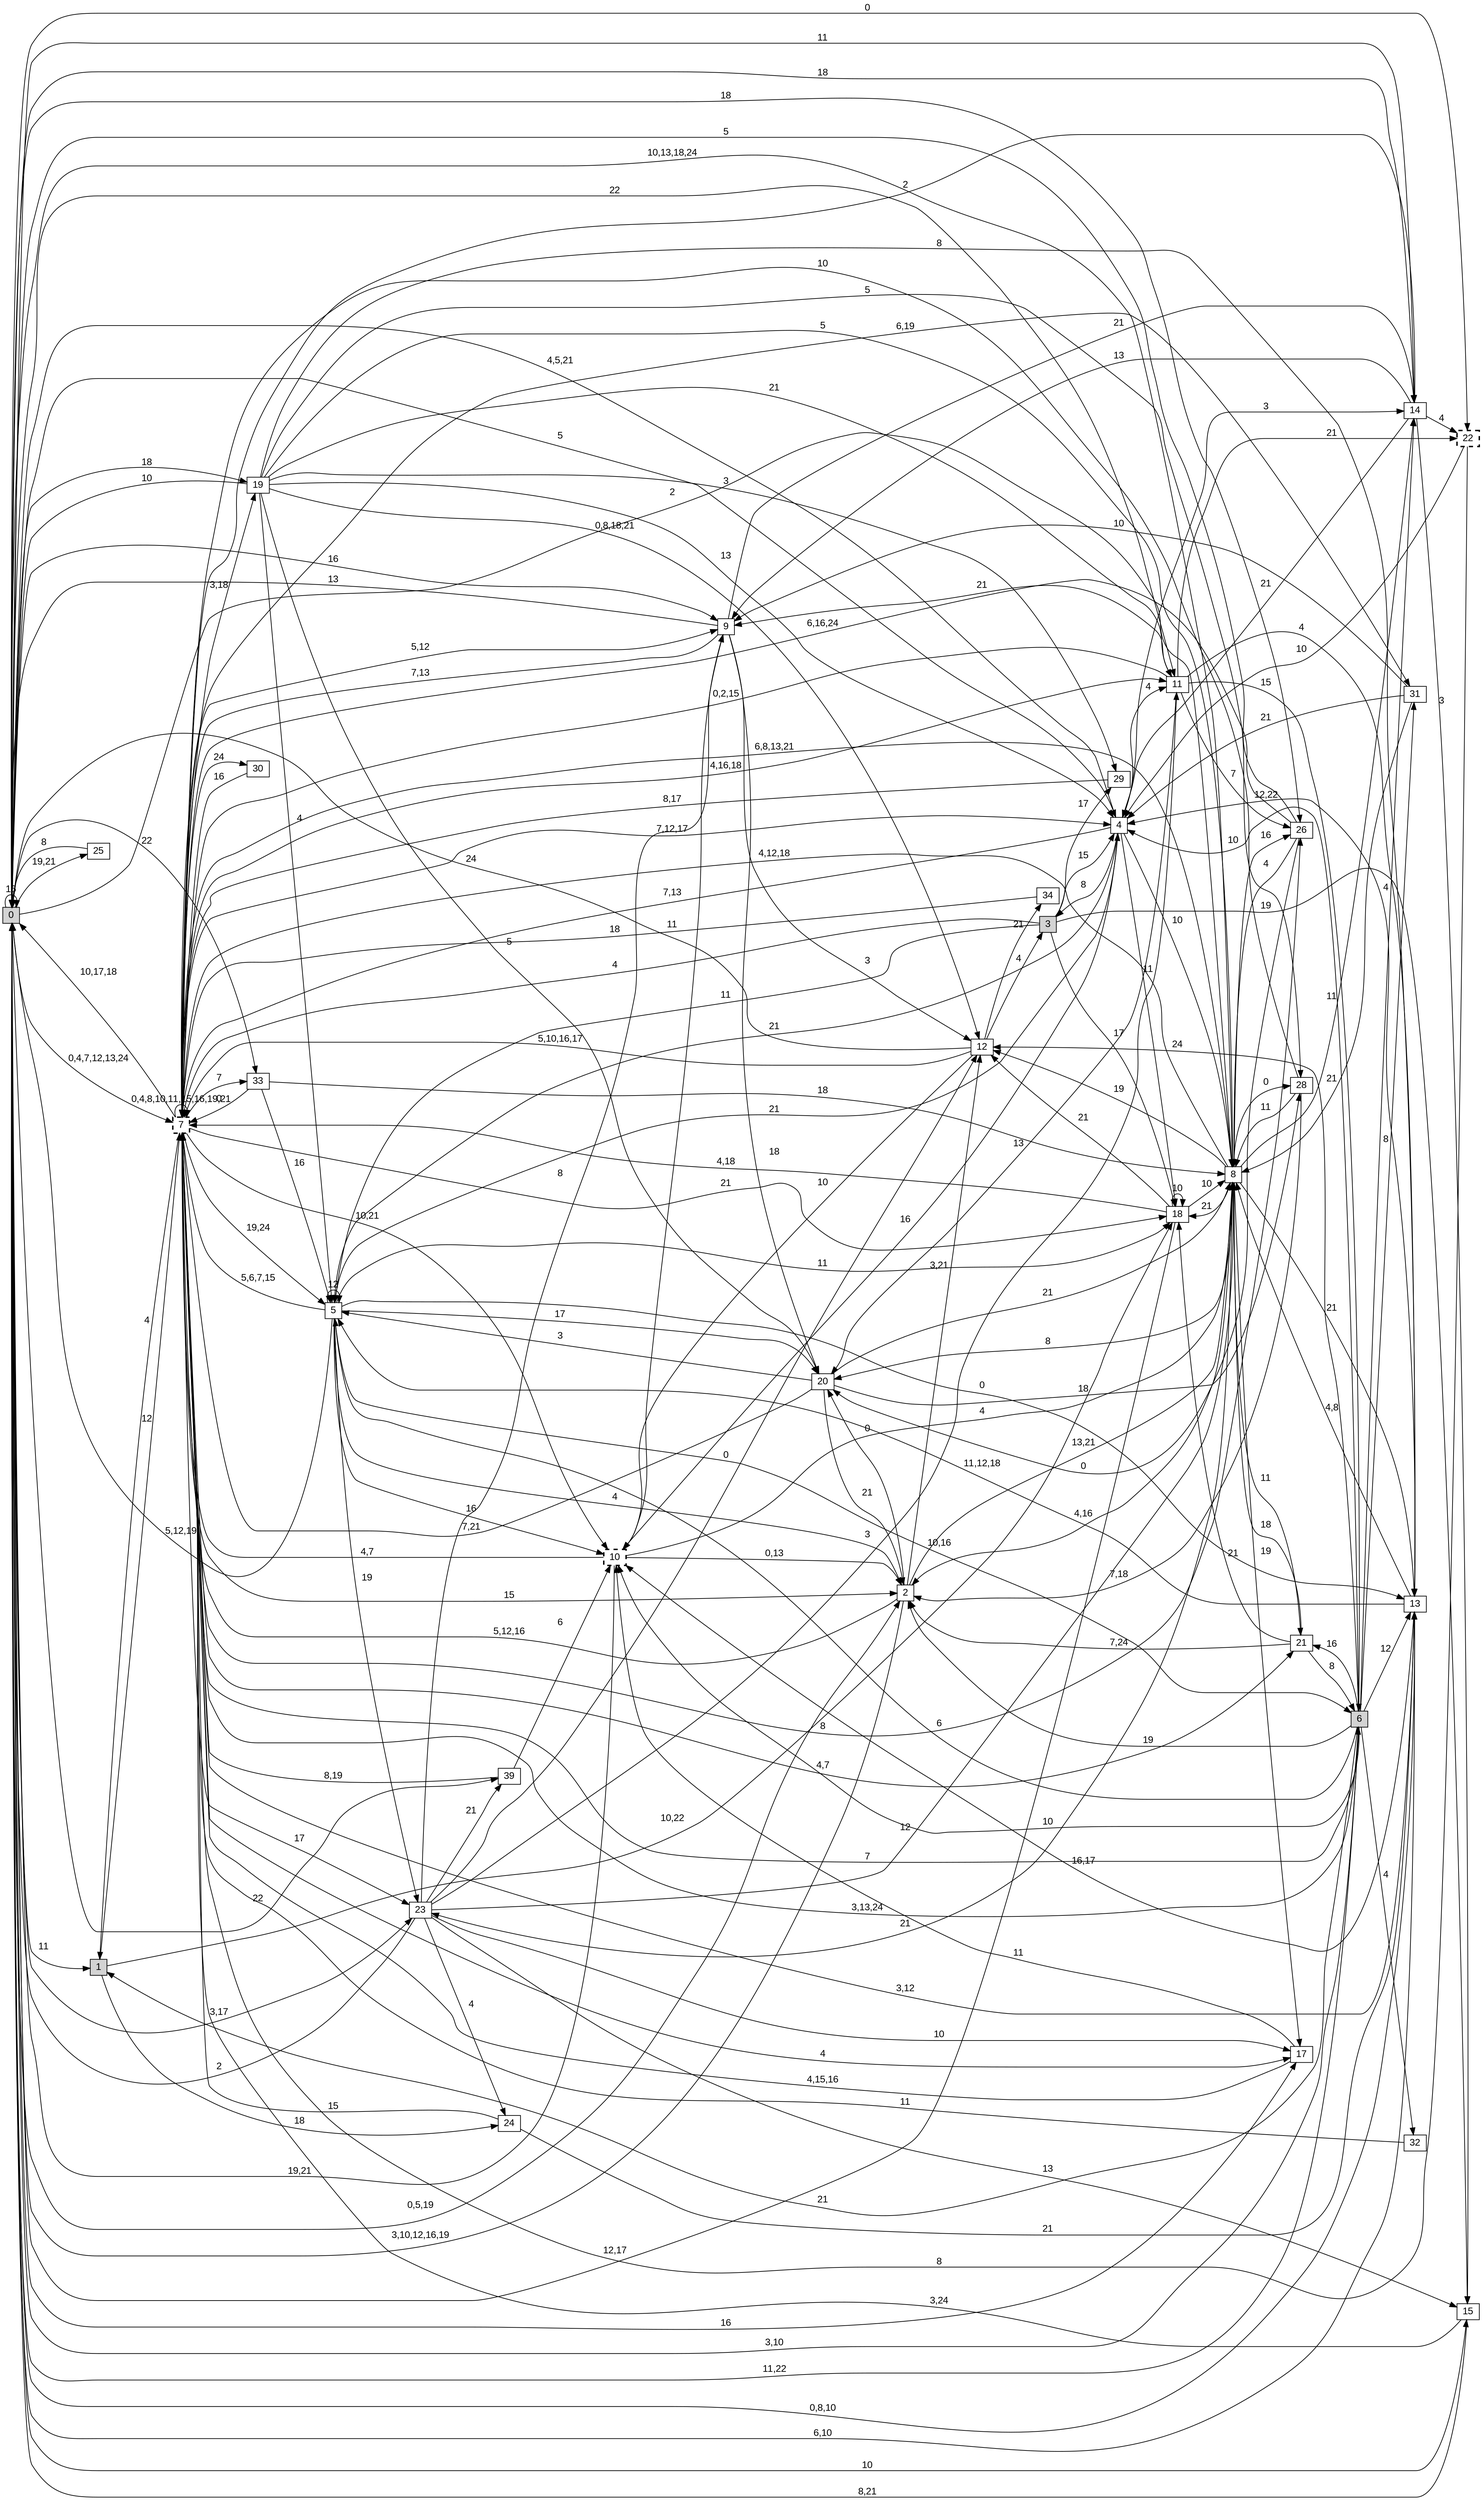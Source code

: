 digraph "NDFA" {
  rankdir=LR
  node [shape=box width=0.1 height=0.1 fontname=Arial]
  edge [fontname=Arial]
/* Estados */
 s0 [label="0" style="filled"] /* I:1 F:0 D:0 */
 s1 [label="1" style="filled"] /* I:1 F:0 D:0 */
 s2 [label="2" ] /* I:0 F:0 D:0 */
 s3 [label="3" style="filled"] /* I:1 F:0 D:0 */
 s4 [label="4" ] /* I:0 F:0 D:0 */
 s5 [label="5" ] /* I:0 F:0 D:0 */
 s6 [label="6" style="filled"] /* I:1 F:0 D:0 */
 s7 [label="7" style="bold,dashed"] /* I:0 F:1 D:0 */
 s8 [label="8" ] /* I:0 F:0 D:0 */
 s9 [label="9" ] /* I:0 F:0 D:0 */
 s10 [label="10" style="bold,dashed"] /* I:0 F:1 D:0 */
 s11 [label="11" ] /* I:0 F:0 D:0 */
 s12 [label="12" ] /* I:0 F:0 D:0 */
 s13 [label="13" ] /* I:0 F:0 D:0 */
 s14 [label="14" ] /* I:0 F:0 D:0 */
 s15 [label="15" ] /* I:0 F:0 D:0 */
 s17 [label="17" ] /* I:0 F:0 D:0 */
 s18 [label="18" ] /* I:0 F:0 D:0 */
 s19 [label="19" ] /* I:0 F:0 D:0 */
 s20 [label="20" ] /* I:0 F:0 D:0 */
 s21 [label="21" ] /* I:0 F:0 D:0 */
 s22 [label="22" style="bold,dashed"] /* I:0 F:1 D:0 */
 s23 [label="23" ] /* I:0 F:0 D:0 */
 s24 [label="24" ] /* I:0 F:0 D:0 */
 s25 [label="25" ] /* I:0 F:0 D:0 */
 s26 [label="26" ] /* I:0 F:0 D:0 */
 s28 [label="28" ] /* I:0 F:0 D:0 */
 s29 [label="29" ] /* I:0 F:0 D:0 */
 s30 [label="30" ] /* I:0 F:0 D:0 */
 s31 [label="31" ] /* I:0 F:0 D:0 */
 s32 [label="32" ] /* I:0 F:0 D:0 */
 s33 [label="33" ] /* I:0 F:0 D:0 */
 s34 [label="34" ] /* I:0 F:0 D:0 */
 s39 [label="39" ] /* I:0 F:0 D:0 */
/* Transiciones */
  s0 -> s0 [label="16"]
  s0 -> s1 [label="11"]
  s0 -> s2 [label="0,5,19"]
  s0 -> s4 [label="5"]
  s0 -> s6 [label="11,22"]
  s0 -> s7 [label="0,4,7,12,13,24"]
  s0 -> s8 [label="2"]
  s0 -> s9 [label="16"]
  s0 -> s11 [label="22"]
  s0 -> s13 [label="6,10"]
  s0 -> s14 [label="11"]
  s0 -> s15 [label="10"]
  s0 -> s17 [label="16"]
  s0 -> s19 [label="18"]
  s0 -> s22 [label="0"]
  s0 -> s23 [label="3,17"]
  s0 -> s25 [label="19,21"]
  s0 -> s26 [label="18"]
  s0 -> s33 [label="22"]
  s0 -> s39 [label="22"]
  s1 -> s7 [label="12"]
  s1 -> s18 [label="10,22"]
  s1 -> s24 [label="18"]
  s2 -> s0 [label="3,10,12,16,19"]
  s2 -> s7 [label="5,12,16"]
  s2 -> s8 [label="13,21"]
  s2 -> s12 [label="3,21"]
  s2 -> s20 [label="0"]
  s3 -> s4 [label="15"]
  s3 -> s5 [label="11"]
  s3 -> s7 [label="4"]
  s3 -> s15 [label="19"]
  s3 -> s18 [label="17"]
  s3 -> s29 [label="17"]
  s4 -> s0 [label="4,5,21"]
  s4 -> s3 [label="8"]
  s4 -> s5 [label="21"]
  s4 -> s7 [label="7,13"]
  s4 -> s8 [label="10"]
  s4 -> s10 [label="16"]
  s4 -> s11 [label="4"]
  s4 -> s14 [label="3"]
  s4 -> s18 [label="11"]
  s5 -> s0 [label="5,12,19"]
  s5 -> s2 [label="4"]
  s5 -> s4 [label="21"]
  s5 -> s5 [label="12"]
  s5 -> s6 [label="10,16"]
  s5 -> s7 [label="5,6,7,15"]
  s5 -> s10 [label="16"]
  s5 -> s13 [label="0"]
  s5 -> s18 [label="11"]
  s5 -> s20 [label="17"]
  s5 -> s23 [label="19"]
  s6 -> s0 [label="3,10"]
  s6 -> s1 [label="21"]
  s6 -> s2 [label="19"]
  s6 -> s4 [label="10"]
  s6 -> s5 [label="6"]
  s6 -> s7 [label="7"]
  s6 -> s10 [label="10"]
  s6 -> s12 [label="24"]
  s6 -> s13 [label="12"]
  s6 -> s14 [label="4"]
  s6 -> s21 [label="16"]
  s6 -> s31 [label="8"]
  s6 -> s32 [label="4"]
  s7 -> s0 [label="10,17,18"]
  s7 -> s1 [label="4"]
  s7 -> s2 [label="15"]
  s7 -> s4 [label="7,12,17"]
  s7 -> s5 [label="19,24"]
  s7 -> s6 [label="3,13,24"]
  s7 -> s7 [label="0,4,8,10,11,15,16,19,21"]
  s7 -> s8 [label="6,8,13,21"]
  s7 -> s9 [label="5,12"]
  s7 -> s10 [label="10,21"]
  s7 -> s11 [label="4,16,18"]
  s7 -> s17 [label="4"]
  s7 -> s18 [label="21"]
  s7 -> s19 [label="3,18"]
  s7 -> s21 [label="4,7"]
  s7 -> s23 [label="17"]
  s7 -> s26 [label="8"]
  s7 -> s30 [label="24"]
  s7 -> s31 [label="6,19"]
  s7 -> s33 [label="7"]
  s8 -> s0 [label="10,13,18,24"]
  s8 -> s2 [label="4,16"]
  s8 -> s7 [label="4,12,18"]
  s8 -> s12 [label="19"]
  s8 -> s13 [label="21"]
  s8 -> s14 [label="11"]
  s8 -> s17 [label="19"]
  s8 -> s18 [label="21"]
  s8 -> s20 [label="8"]
  s8 -> s21 [label="11"]
  s8 -> s23 [label="21"]
  s8 -> s26 [label="16"]
  s8 -> s28 [label="0"]
  s9 -> s0 [label="13"]
  s9 -> s7 [label="7,13"]
  s9 -> s12 [label="3"]
  s9 -> s14 [label="21"]
  s9 -> s20 [label="18"]
  s10 -> s0 [label="19,21"]
  s10 -> s2 [label="0,13"]
  s10 -> s7 [label="4,7"]
  s10 -> s8 [label="4"]
  s10 -> s9 [label="11"]
  s11 -> s6 [label="15"]
  s11 -> s7 [label="0,2,15"]
  s11 -> s9 [label="21"]
  s11 -> s13 [label="4"]
  s11 -> s20 [label="13"]
  s11 -> s22 [label="21"]
  s11 -> s26 [label="7"]
  s12 -> s0 [label="24"]
  s12 -> s3 [label="4"]
  s12 -> s7 [label="5,10,16,17"]
  s12 -> s10 [label="10"]
  s12 -> s34 [label="21"]
  s13 -> s0 [label="0,8,10"]
  s13 -> s4 [label="12,22"]
  s13 -> s5 [label="11,12,18"]
  s13 -> s7 [label="3,12"]
  s13 -> s8 [label="4,8"]
  s13 -> s10 [label="16,17"]
  s14 -> s0 [label="18"]
  s14 -> s4 [label="21"]
  s14 -> s7 [label="2"]
  s14 -> s9 [label="13"]
  s14 -> s15 [label="3"]
  s14 -> s22 [label="4"]
  s15 -> s0 [label="8,21"]
  s15 -> s7 [label="3,24"]
  s17 -> s7 [label="4,15,16"]
  s17 -> s10 [label="11"]
  s18 -> s0 [label="12,17"]
  s18 -> s7 [label="4,18"]
  s18 -> s8 [label="10"]
  s18 -> s12 [label="21"]
  s18 -> s18 [label="10"]
  s19 -> s0 [label="10"]
  s19 -> s4 [label="13"]
  s19 -> s5 [label="4"]
  s19 -> s8 [label="5"]
  s19 -> s11 [label="21"]
  s19 -> s12 [label="0,8,18,21"]
  s19 -> s13 [label="8"]
  s19 -> s20 [label="5"]
  s19 -> s28 [label="5"]
  s19 -> s29 [label="3"]
  s20 -> s2 [label="21"]
  s20 -> s5 [label="3"]
  s20 -> s7 [label="7,21"]
  s20 -> s8 [label="21"]
  s20 -> s28 [label="18"]
  s21 -> s2 [label="7,24"]
  s21 -> s6 [label="8"]
  s21 -> s8 [label="18"]
  s21 -> s18 [label="21"]
  s22 -> s4 [label="10"]
  s22 -> s7 [label="8"]
  s23 -> s0 [label="2"]
  s23 -> s8 [label="12"]
  s23 -> s9 [label="8"]
  s23 -> s11 [label="3"]
  s23 -> s12 [label="0"]
  s23 -> s15 [label="13"]
  s23 -> s17 [label="10"]
  s23 -> s24 [label="4"]
  s23 -> s39 [label="21"]
  s24 -> s7 [label="15"]
  s24 -> s13 [label="21"]
  s25 -> s0 [label="8"]
  s26 -> s0 [label="5"]
  s26 -> s7 [label="6,16,24"]
  s26 -> s8 [label="4"]
  s26 -> s20 [label="0"]
  s28 -> s2 [label="7,18"]
  s28 -> s7 [label="10"]
  s28 -> s8 [label="11"]
  s29 -> s7 [label="8,17"]
  s30 -> s7 [label="16"]
  s31 -> s4 [label="21"]
  s31 -> s8 [label="21"]
  s31 -> s9 [label="10"]
  s32 -> s7 [label="11"]
  s33 -> s5 [label="16"]
  s33 -> s7 [label="0"]
  s33 -> s8 [label="18"]
  s34 -> s7 [label="18"]
  s39 -> s7 [label="8,19"]
  s39 -> s10 [label="6"]
}
